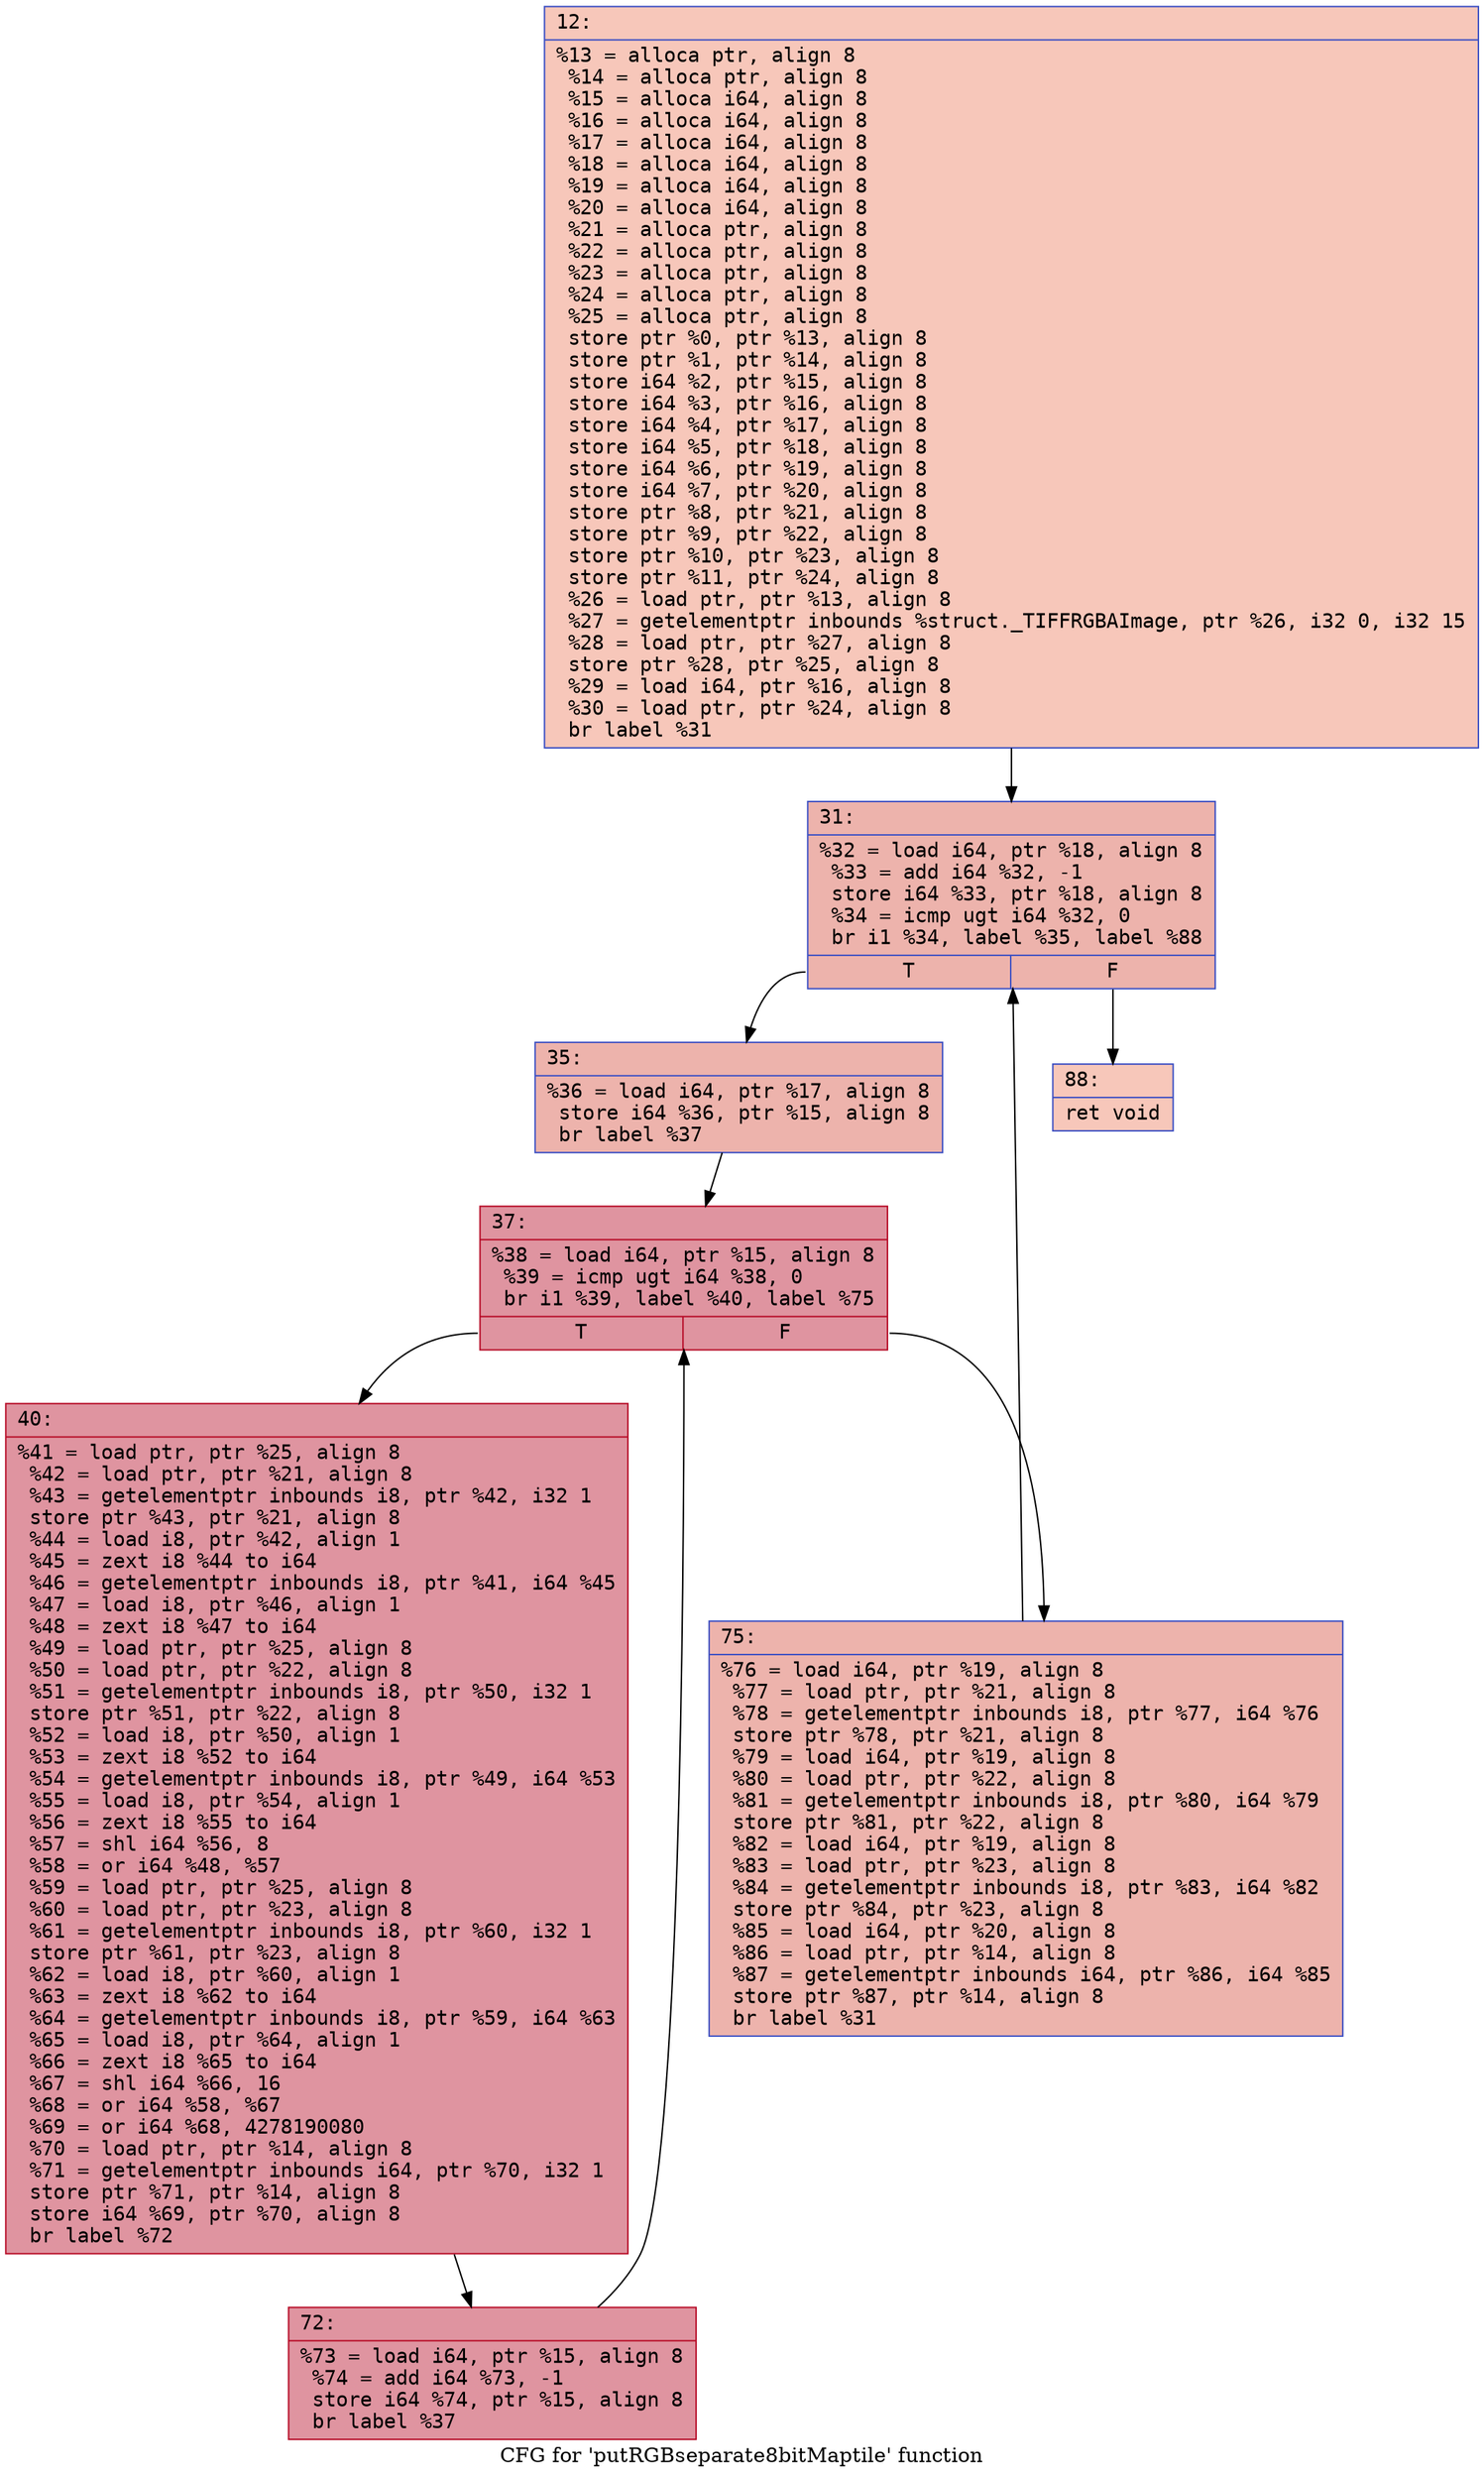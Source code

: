 digraph "CFG for 'putRGBseparate8bitMaptile' function" {
	label="CFG for 'putRGBseparate8bitMaptile' function";

	Node0x600002a27f20 [shape=record,color="#3d50c3ff", style=filled, fillcolor="#ec7f6370" fontname="Courier",label="{12:\l|  %13 = alloca ptr, align 8\l  %14 = alloca ptr, align 8\l  %15 = alloca i64, align 8\l  %16 = alloca i64, align 8\l  %17 = alloca i64, align 8\l  %18 = alloca i64, align 8\l  %19 = alloca i64, align 8\l  %20 = alloca i64, align 8\l  %21 = alloca ptr, align 8\l  %22 = alloca ptr, align 8\l  %23 = alloca ptr, align 8\l  %24 = alloca ptr, align 8\l  %25 = alloca ptr, align 8\l  store ptr %0, ptr %13, align 8\l  store ptr %1, ptr %14, align 8\l  store i64 %2, ptr %15, align 8\l  store i64 %3, ptr %16, align 8\l  store i64 %4, ptr %17, align 8\l  store i64 %5, ptr %18, align 8\l  store i64 %6, ptr %19, align 8\l  store i64 %7, ptr %20, align 8\l  store ptr %8, ptr %21, align 8\l  store ptr %9, ptr %22, align 8\l  store ptr %10, ptr %23, align 8\l  store ptr %11, ptr %24, align 8\l  %26 = load ptr, ptr %13, align 8\l  %27 = getelementptr inbounds %struct._TIFFRGBAImage, ptr %26, i32 0, i32 15\l  %28 = load ptr, ptr %27, align 8\l  store ptr %28, ptr %25, align 8\l  %29 = load i64, ptr %16, align 8\l  %30 = load ptr, ptr %24, align 8\l  br label %31\l}"];
	Node0x600002a27f20 -> Node0x600002a27f70[tooltip="12 -> 31\nProbability 100.00%" ];
	Node0x600002a27f70 [shape=record,color="#3d50c3ff", style=filled, fillcolor="#d6524470" fontname="Courier",label="{31:\l|  %32 = load i64, ptr %18, align 8\l  %33 = add i64 %32, -1\l  store i64 %33, ptr %18, align 8\l  %34 = icmp ugt i64 %32, 0\l  br i1 %34, label %35, label %88\l|{<s0>T|<s1>F}}"];
	Node0x600002a27f70:s0 -> Node0x600002a20000[tooltip="31 -> 35\nProbability 96.88%" ];
	Node0x600002a27f70:s1 -> Node0x600002a20190[tooltip="31 -> 88\nProbability 3.12%" ];
	Node0x600002a20000 [shape=record,color="#3d50c3ff", style=filled, fillcolor="#d6524470" fontname="Courier",label="{35:\l|  %36 = load i64, ptr %17, align 8\l  store i64 %36, ptr %15, align 8\l  br label %37\l}"];
	Node0x600002a20000 -> Node0x600002a20050[tooltip="35 -> 37\nProbability 100.00%" ];
	Node0x600002a20050 [shape=record,color="#b70d28ff", style=filled, fillcolor="#b70d2870" fontname="Courier",label="{37:\l|  %38 = load i64, ptr %15, align 8\l  %39 = icmp ugt i64 %38, 0\l  br i1 %39, label %40, label %75\l|{<s0>T|<s1>F}}"];
	Node0x600002a20050:s0 -> Node0x600002a200a0[tooltip="37 -> 40\nProbability 96.88%" ];
	Node0x600002a20050:s1 -> Node0x600002a20140[tooltip="37 -> 75\nProbability 3.12%" ];
	Node0x600002a200a0 [shape=record,color="#b70d28ff", style=filled, fillcolor="#b70d2870" fontname="Courier",label="{40:\l|  %41 = load ptr, ptr %25, align 8\l  %42 = load ptr, ptr %21, align 8\l  %43 = getelementptr inbounds i8, ptr %42, i32 1\l  store ptr %43, ptr %21, align 8\l  %44 = load i8, ptr %42, align 1\l  %45 = zext i8 %44 to i64\l  %46 = getelementptr inbounds i8, ptr %41, i64 %45\l  %47 = load i8, ptr %46, align 1\l  %48 = zext i8 %47 to i64\l  %49 = load ptr, ptr %25, align 8\l  %50 = load ptr, ptr %22, align 8\l  %51 = getelementptr inbounds i8, ptr %50, i32 1\l  store ptr %51, ptr %22, align 8\l  %52 = load i8, ptr %50, align 1\l  %53 = zext i8 %52 to i64\l  %54 = getelementptr inbounds i8, ptr %49, i64 %53\l  %55 = load i8, ptr %54, align 1\l  %56 = zext i8 %55 to i64\l  %57 = shl i64 %56, 8\l  %58 = or i64 %48, %57\l  %59 = load ptr, ptr %25, align 8\l  %60 = load ptr, ptr %23, align 8\l  %61 = getelementptr inbounds i8, ptr %60, i32 1\l  store ptr %61, ptr %23, align 8\l  %62 = load i8, ptr %60, align 1\l  %63 = zext i8 %62 to i64\l  %64 = getelementptr inbounds i8, ptr %59, i64 %63\l  %65 = load i8, ptr %64, align 1\l  %66 = zext i8 %65 to i64\l  %67 = shl i64 %66, 16\l  %68 = or i64 %58, %67\l  %69 = or i64 %68, 4278190080\l  %70 = load ptr, ptr %14, align 8\l  %71 = getelementptr inbounds i64, ptr %70, i32 1\l  store ptr %71, ptr %14, align 8\l  store i64 %69, ptr %70, align 8\l  br label %72\l}"];
	Node0x600002a200a0 -> Node0x600002a200f0[tooltip="40 -> 72\nProbability 100.00%" ];
	Node0x600002a200f0 [shape=record,color="#b70d28ff", style=filled, fillcolor="#b70d2870" fontname="Courier",label="{72:\l|  %73 = load i64, ptr %15, align 8\l  %74 = add i64 %73, -1\l  store i64 %74, ptr %15, align 8\l  br label %37\l}"];
	Node0x600002a200f0 -> Node0x600002a20050[tooltip="72 -> 37\nProbability 100.00%" ];
	Node0x600002a20140 [shape=record,color="#3d50c3ff", style=filled, fillcolor="#d6524470" fontname="Courier",label="{75:\l|  %76 = load i64, ptr %19, align 8\l  %77 = load ptr, ptr %21, align 8\l  %78 = getelementptr inbounds i8, ptr %77, i64 %76\l  store ptr %78, ptr %21, align 8\l  %79 = load i64, ptr %19, align 8\l  %80 = load ptr, ptr %22, align 8\l  %81 = getelementptr inbounds i8, ptr %80, i64 %79\l  store ptr %81, ptr %22, align 8\l  %82 = load i64, ptr %19, align 8\l  %83 = load ptr, ptr %23, align 8\l  %84 = getelementptr inbounds i8, ptr %83, i64 %82\l  store ptr %84, ptr %23, align 8\l  %85 = load i64, ptr %20, align 8\l  %86 = load ptr, ptr %14, align 8\l  %87 = getelementptr inbounds i64, ptr %86, i64 %85\l  store ptr %87, ptr %14, align 8\l  br label %31\l}"];
	Node0x600002a20140 -> Node0x600002a27f70[tooltip="75 -> 31\nProbability 100.00%" ];
	Node0x600002a20190 [shape=record,color="#3d50c3ff", style=filled, fillcolor="#ec7f6370" fontname="Courier",label="{88:\l|  ret void\l}"];
}
